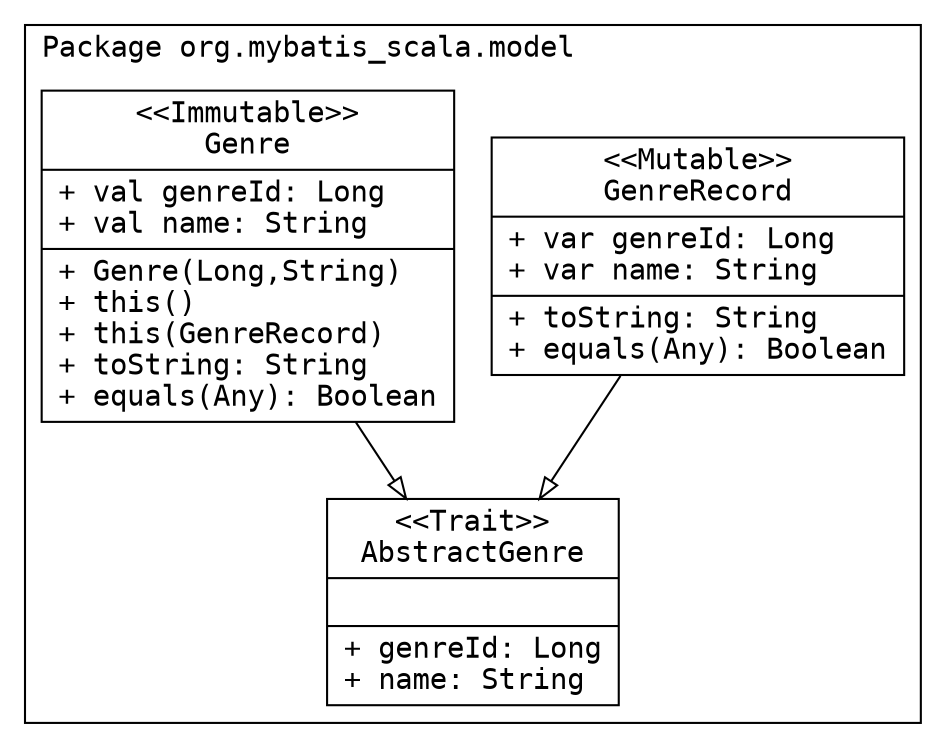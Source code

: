 digraph GenreUml {
	fontname  = "Courier"




	node [ 
		fontname  = "Courier"
		shape = "record"
	]

	edge [
		arrowhead = "empty"
	]	

	subgraph clusterGenre {
		label = "Package org.mybatis_scala.model"		
		labeljust = "l"
	
		AbstractGenre [
			label = "{\<\<Trait\>\>\nAbstractGenre|  | + genreId: Long\l+ name: String\l}"
		]

		GenreRecord [
			label = "{\<\<Mutable\>\>\nGenreRecord| + var genreId: Long\l+ var name: String\l|+ toString: String\l+ equals(Any): Boolean\l }"
		]

		Genre [
			label = "{\<\<Immutable\>\>\nGenre| + val genreId: Long\l+ val name: String\l|+ Genre(Long,String)\l+ this()\l+ this(GenreRecord)\l+ toString: String\l+ equals(Any): Boolean\l }"
		]

		GenreRecord -> AbstractGenre
		Genre -> AbstractGenre	
	}
}
